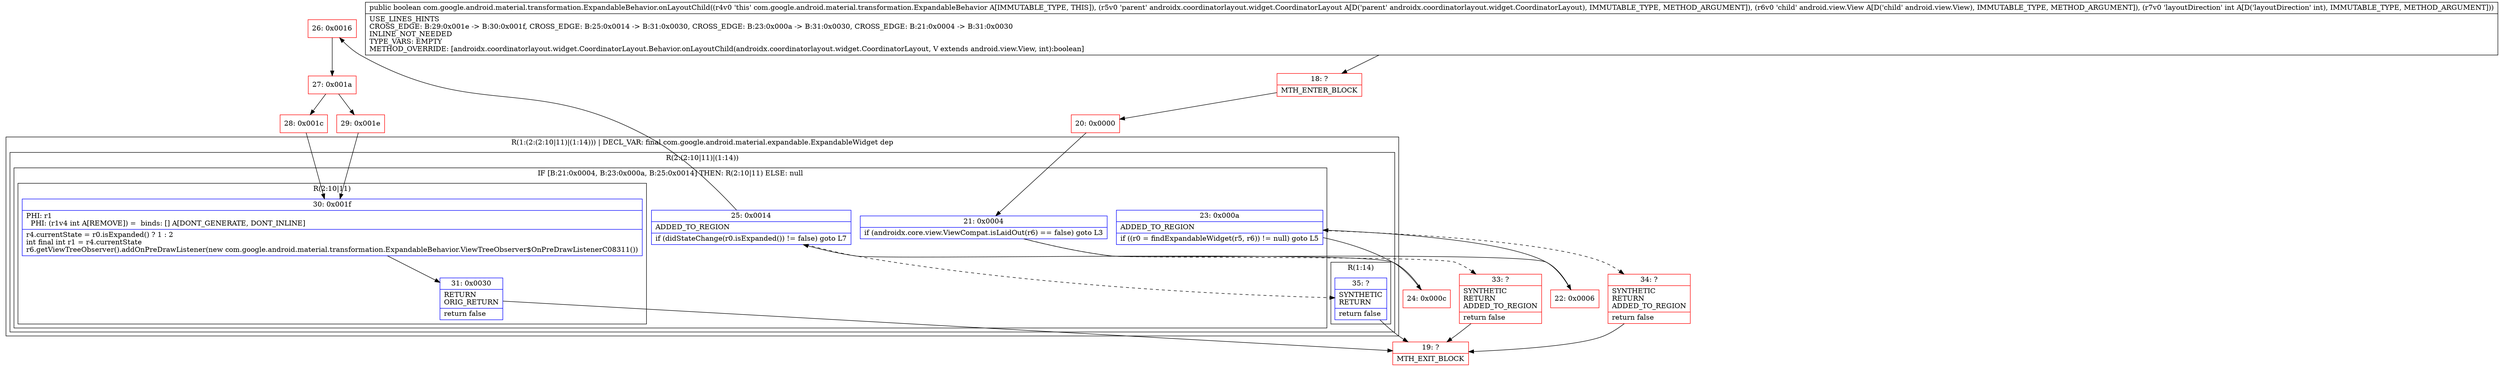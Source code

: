 digraph "CFG forcom.google.android.material.transformation.ExpandableBehavior.onLayoutChild(Landroidx\/coordinatorlayout\/widget\/CoordinatorLayout;Landroid\/view\/View;I)Z" {
subgraph cluster_Region_327699405 {
label = "R(1:(2:(2:10|11)|(1:14))) | DECL_VAR: final com.google.android.material.expandable.ExpandableWidget dep\l";
node [shape=record,color=blue];
subgraph cluster_Region_1603085167 {
label = "R(2:(2:10|11)|(1:14))";
node [shape=record,color=blue];
subgraph cluster_IfRegion_965505125 {
label = "IF [B:21:0x0004, B:23:0x000a, B:25:0x0014] THEN: R(2:10|11) ELSE: null";
node [shape=record,color=blue];
Node_21 [shape=record,label="{21\:\ 0x0004|if (androidx.core.view.ViewCompat.isLaidOut(r6) == false) goto L3\l}"];
Node_23 [shape=record,label="{23\:\ 0x000a|ADDED_TO_REGION\l|if ((r0 = findExpandableWidget(r5, r6)) != null) goto L5\l}"];
Node_25 [shape=record,label="{25\:\ 0x0014|ADDED_TO_REGION\l|if (didStateChange(r0.isExpanded()) != false) goto L7\l}"];
subgraph cluster_Region_876519245 {
label = "R(2:10|11)";
node [shape=record,color=blue];
Node_30 [shape=record,label="{30\:\ 0x001f|PHI: r1 \l  PHI: (r1v4 int A[REMOVE]) =  binds: [] A[DONT_GENERATE, DONT_INLINE]\l|r4.currentState = r0.isExpanded() ? 1 : 2\lint final int r1 = r4.currentState\lr6.getViewTreeObserver().addOnPreDrawListener(new com.google.android.material.transformation.ExpandableBehavior.ViewTreeObserver$OnPreDrawListenerC08311())\l}"];
Node_31 [shape=record,label="{31\:\ 0x0030|RETURN\lORIG_RETURN\l|return false\l}"];
}
}
subgraph cluster_Region_2132014523 {
label = "R(1:14)";
node [shape=record,color=blue];
Node_35 [shape=record,label="{35\:\ ?|SYNTHETIC\lRETURN\l|return false\l}"];
}
}
}
Node_18 [shape=record,color=red,label="{18\:\ ?|MTH_ENTER_BLOCK\l}"];
Node_20 [shape=record,color=red,label="{20\:\ 0x0000}"];
Node_22 [shape=record,color=red,label="{22\:\ 0x0006}"];
Node_24 [shape=record,color=red,label="{24\:\ 0x000c}"];
Node_26 [shape=record,color=red,label="{26\:\ 0x0016}"];
Node_27 [shape=record,color=red,label="{27\:\ 0x001a}"];
Node_28 [shape=record,color=red,label="{28\:\ 0x001c}"];
Node_19 [shape=record,color=red,label="{19\:\ ?|MTH_EXIT_BLOCK\l}"];
Node_29 [shape=record,color=red,label="{29\:\ 0x001e}"];
Node_34 [shape=record,color=red,label="{34\:\ ?|SYNTHETIC\lRETURN\lADDED_TO_REGION\l|return false\l}"];
Node_33 [shape=record,color=red,label="{33\:\ ?|SYNTHETIC\lRETURN\lADDED_TO_REGION\l|return false\l}"];
MethodNode[shape=record,label="{public boolean com.google.android.material.transformation.ExpandableBehavior.onLayoutChild((r4v0 'this' com.google.android.material.transformation.ExpandableBehavior A[IMMUTABLE_TYPE, THIS]), (r5v0 'parent' androidx.coordinatorlayout.widget.CoordinatorLayout A[D('parent' androidx.coordinatorlayout.widget.CoordinatorLayout), IMMUTABLE_TYPE, METHOD_ARGUMENT]), (r6v0 'child' android.view.View A[D('child' android.view.View), IMMUTABLE_TYPE, METHOD_ARGUMENT]), (r7v0 'layoutDirection' int A[D('layoutDirection' int), IMMUTABLE_TYPE, METHOD_ARGUMENT]))  | USE_LINES_HINTS\lCROSS_EDGE: B:29:0x001e \-\> B:30:0x001f, CROSS_EDGE: B:25:0x0014 \-\> B:31:0x0030, CROSS_EDGE: B:23:0x000a \-\> B:31:0x0030, CROSS_EDGE: B:21:0x0004 \-\> B:31:0x0030\lINLINE_NOT_NEEDED\lTYPE_VARS: EMPTY\lMETHOD_OVERRIDE: [androidx.coordinatorlayout.widget.CoordinatorLayout.Behavior.onLayoutChild(androidx.coordinatorlayout.widget.CoordinatorLayout, V extends android.view.View, int):boolean]\l}"];
MethodNode -> Node_18;Node_21 -> Node_22;
Node_21 -> Node_33[style=dashed];
Node_23 -> Node_24;
Node_23 -> Node_34[style=dashed];
Node_25 -> Node_26;
Node_25 -> Node_35[style=dashed];
Node_30 -> Node_31;
Node_31 -> Node_19;
Node_35 -> Node_19;
Node_18 -> Node_20;
Node_20 -> Node_21;
Node_22 -> Node_23;
Node_24 -> Node_25;
Node_26 -> Node_27;
Node_27 -> Node_28;
Node_27 -> Node_29;
Node_28 -> Node_30;
Node_29 -> Node_30;
Node_34 -> Node_19;
Node_33 -> Node_19;
}


